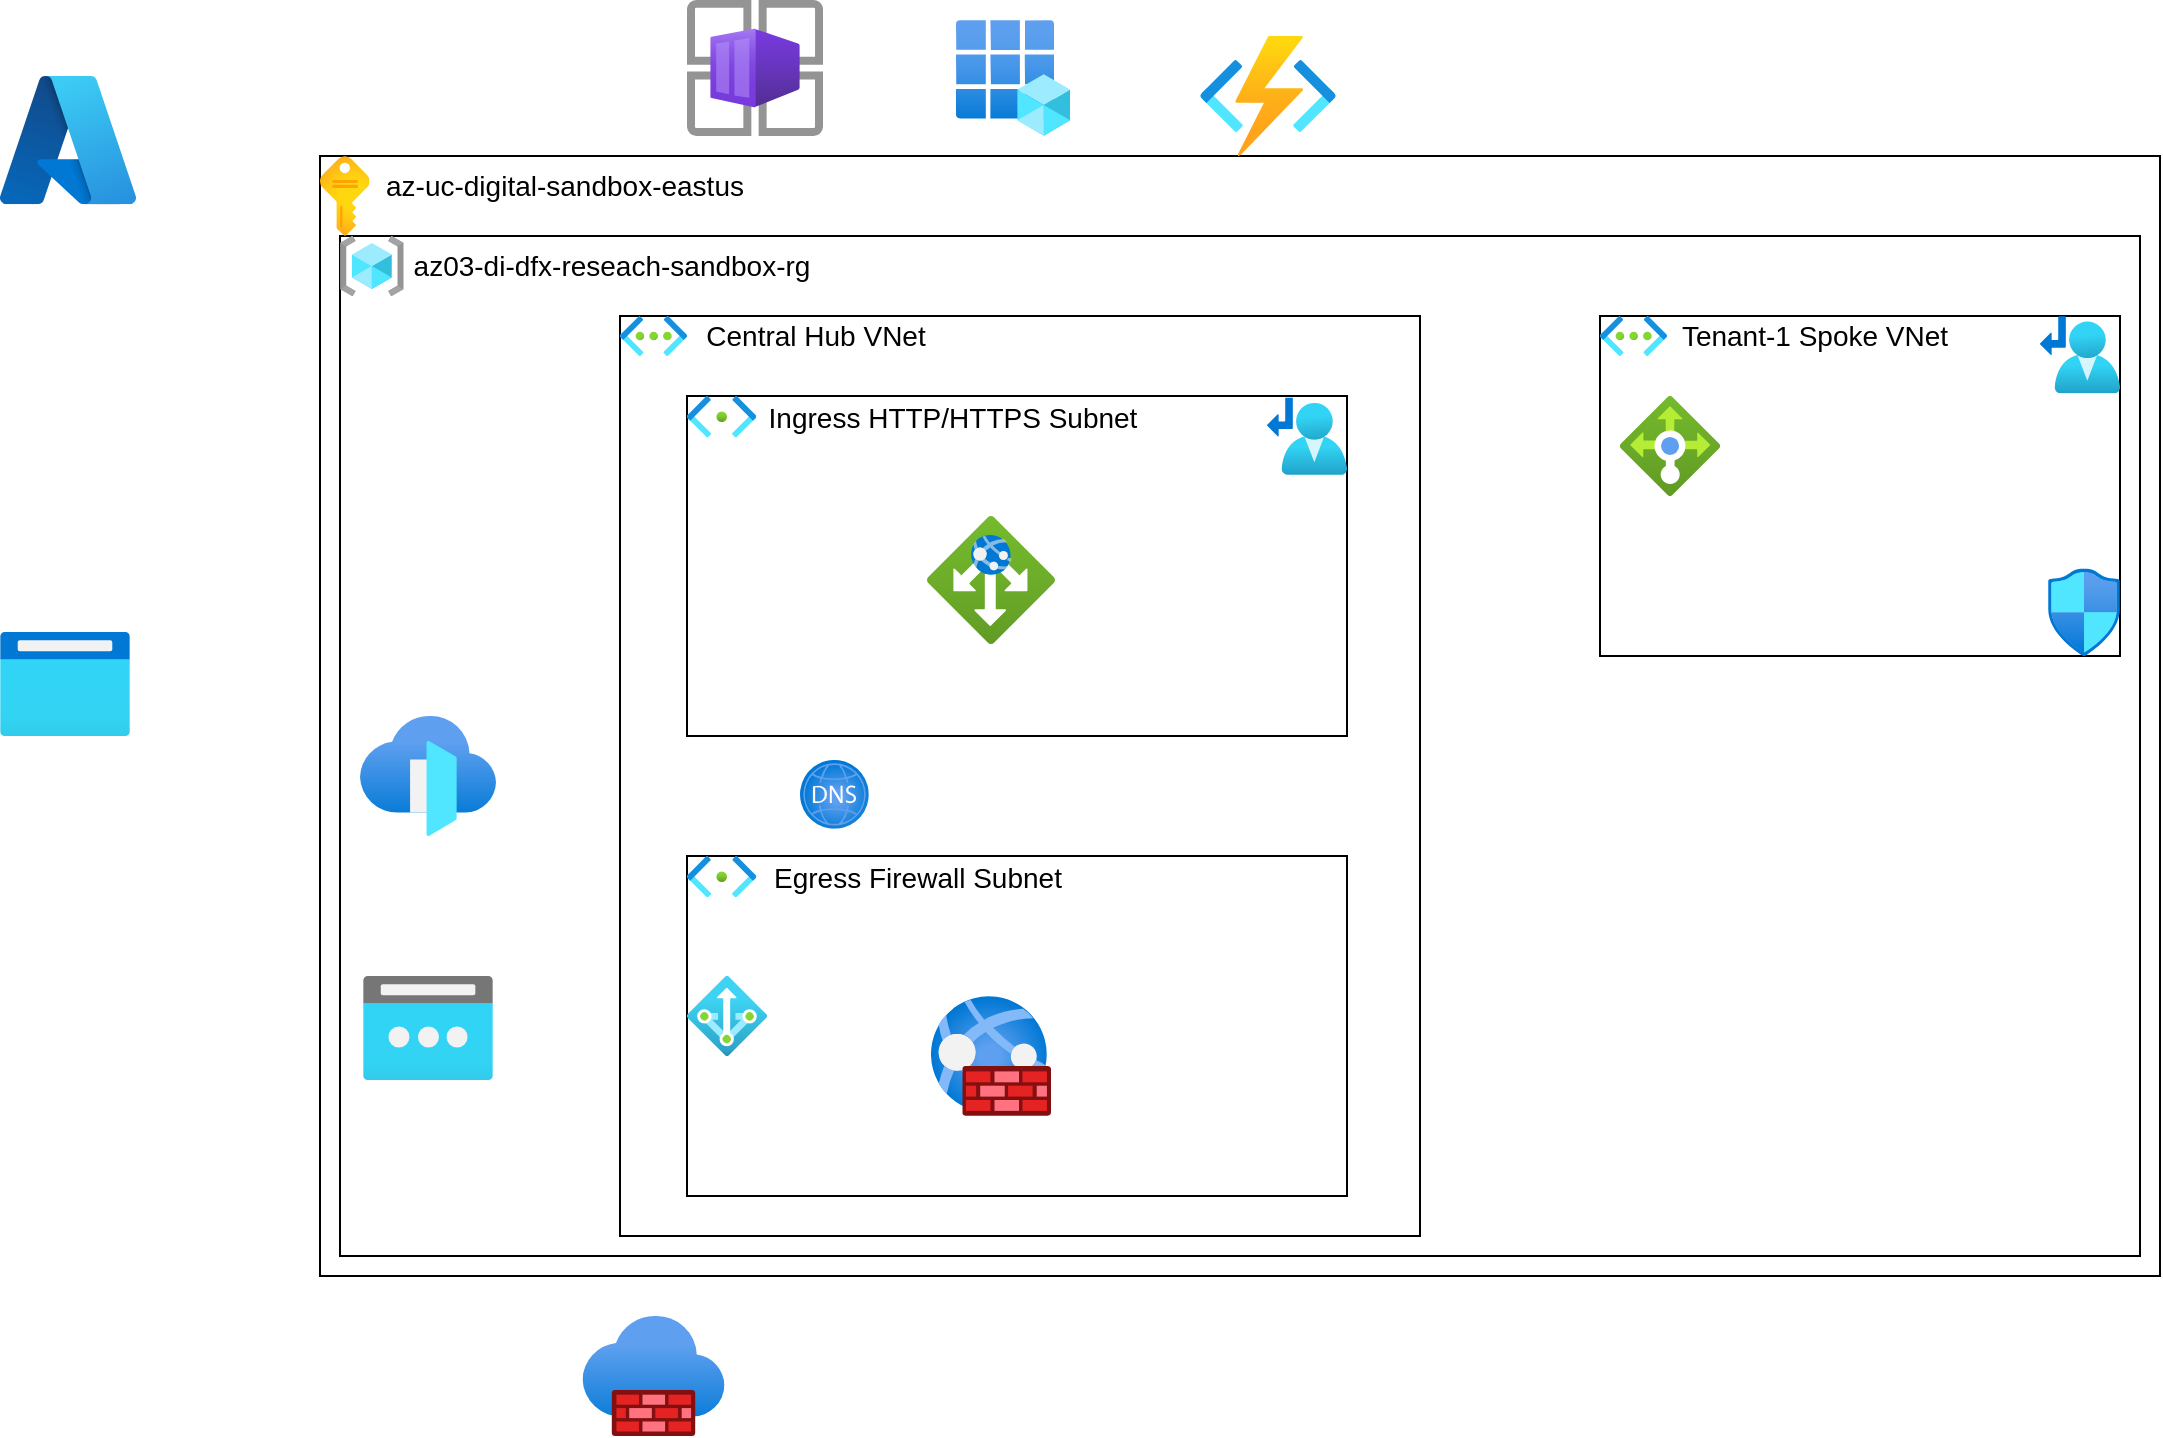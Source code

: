 <mxfile version="24.0.2" type="github">
  <diagram name="Page-1" id="4AKVum7g2aCIMYz--MYV">
    <mxGraphModel dx="954" dy="727" grid="1" gridSize="10" guides="1" tooltips="1" connect="1" arrows="1" fold="1" page="1" pageScale="1" pageWidth="1169" pageHeight="827" math="0" shadow="0">
      <root>
        <mxCell id="0" />
        <mxCell id="1" parent="0" />
        <mxCell id="Z_4IfypG2J4DMqpjWZ7h-4" value="" style="rounded=0;whiteSpace=wrap;html=1;" vertex="1" parent="1">
          <mxGeometry x="200" y="80" width="920" height="560" as="geometry" />
        </mxCell>
        <mxCell id="Z_4IfypG2J4DMqpjWZ7h-2" value="" style="rounded=0;whiteSpace=wrap;html=1;" vertex="1" parent="1">
          <mxGeometry x="210" y="120" width="900" height="510" as="geometry" />
        </mxCell>
        <mxCell id="Z_4IfypG2J4DMqpjWZ7h-1" value="" style="rounded=0;whiteSpace=wrap;html=1;" vertex="1" parent="1">
          <mxGeometry x="350" y="160" width="400" height="460" as="geometry" />
        </mxCell>
        <mxCell id="Z_4IfypG2J4DMqpjWZ7h-3" value="" style="rounded=0;whiteSpace=wrap;html=1;" vertex="1" parent="1">
          <mxGeometry x="840" y="160" width="260" height="170" as="geometry" />
        </mxCell>
        <mxCell id="Z_4IfypG2J4DMqpjWZ7h-6" value="" style="image;aspect=fixed;html=1;points=[];align=center;fontSize=12;image=img/lib/azure2/general/Subscriptions.svg;" vertex="1" parent="1">
          <mxGeometry x="200" y="80" width="24.79" height="40" as="geometry" />
        </mxCell>
        <mxCell id="Z_4IfypG2J4DMqpjWZ7h-7" value="" style="image;aspect=fixed;html=1;points=[];align=center;fontSize=12;image=img/lib/azure2/general/Resource_Groups.svg;" vertex="1" parent="1">
          <mxGeometry x="210" y="120" width="31.88" height="30" as="geometry" />
        </mxCell>
        <mxCell id="Z_4IfypG2J4DMqpjWZ7h-8" value="" style="image;aspect=fixed;html=1;points=[];align=center;fontSize=12;image=img/lib/azure2/networking/Virtual_Networks.svg;" vertex="1" parent="1">
          <mxGeometry x="350" y="160" width="33.5" height="20" as="geometry" />
        </mxCell>
        <mxCell id="Z_4IfypG2J4DMqpjWZ7h-10" value="&lt;font style=&quot;font-size: 14px;&quot;&gt;az-uc-digital-sandbox-eastus&lt;/font&gt;" style="text;strokeColor=none;align=center;fillColor=none;html=1;verticalAlign=middle;whiteSpace=wrap;rounded=0;" vertex="1" parent="1">
          <mxGeometry x="224.79" y="80" width="195.21" height="30" as="geometry" />
        </mxCell>
        <mxCell id="Z_4IfypG2J4DMqpjWZ7h-11" value="&lt;font style=&quot;font-size: 14px;&quot;&gt;az03-di-dfx-reseach-sandbox-rg&lt;/font&gt;" style="text;strokeColor=none;align=center;fillColor=none;html=1;verticalAlign=middle;whiteSpace=wrap;rounded=0;" vertex="1" parent="1">
          <mxGeometry x="241.88" y="120" width="207.5" height="30" as="geometry" />
        </mxCell>
        <mxCell id="Z_4IfypG2J4DMqpjWZ7h-12" value="&lt;font style=&quot;font-size: 14px;&quot;&gt;Central Hub VNet&lt;/font&gt;" style="text;strokeColor=none;align=center;fillColor=none;html=1;verticalAlign=middle;whiteSpace=wrap;rounded=0;" vertex="1" parent="1">
          <mxGeometry x="383.5" y="160" width="127.5" height="20" as="geometry" />
        </mxCell>
        <mxCell id="Z_4IfypG2J4DMqpjWZ7h-13" value="" style="rounded=0;whiteSpace=wrap;html=1;" vertex="1" parent="1">
          <mxGeometry x="383.5" y="200" width="330" height="170" as="geometry" />
        </mxCell>
        <mxCell id="Z_4IfypG2J4DMqpjWZ7h-14" value="" style="rounded=0;whiteSpace=wrap;html=1;" vertex="1" parent="1">
          <mxGeometry x="383.5" y="430" width="330" height="170" as="geometry" />
        </mxCell>
        <mxCell id="Z_4IfypG2J4DMqpjWZ7h-15" value="" style="image;aspect=fixed;html=1;points=[];align=center;fontSize=12;image=img/lib/azure2/networking/Subnet.svg;" vertex="1" parent="1">
          <mxGeometry x="383.5" y="200" width="34.6" height="20.72" as="geometry" />
        </mxCell>
        <mxCell id="Z_4IfypG2J4DMqpjWZ7h-9" value="" style="image;aspect=fixed;html=1;points=[];align=center;fontSize=12;image=img/lib/azure2/networking/Subnet.svg;" vertex="1" parent="1">
          <mxGeometry x="383.5" y="430" width="34.6" height="20.72" as="geometry" />
        </mxCell>
        <mxCell id="Z_4IfypG2J4DMqpjWZ7h-16" value="&lt;span style=&quot;font-size: 14px;&quot;&gt;Ingress HTTP/HTTPS Subnet&lt;/span&gt;" style="text;strokeColor=none;align=center;fillColor=none;html=1;verticalAlign=middle;whiteSpace=wrap;rounded=0;" vertex="1" parent="1">
          <mxGeometry x="418.1" y="200.72" width="196.5" height="20" as="geometry" />
        </mxCell>
        <mxCell id="Z_4IfypG2J4DMqpjWZ7h-17" value="" style="image;aspect=fixed;html=1;points=[];align=center;fontSize=12;image=img/lib/azure2/networking/Virtual_Networks.svg;" vertex="1" parent="1">
          <mxGeometry x="840" y="160" width="33.5" height="20" as="geometry" />
        </mxCell>
        <mxCell id="Z_4IfypG2J4DMqpjWZ7h-18" value="&lt;span style=&quot;font-size: 14px;&quot;&gt;Tenant-1 Spoke VNet&lt;/span&gt;" style="text;strokeColor=none;align=center;fillColor=none;html=1;verticalAlign=middle;whiteSpace=wrap;rounded=0;" vertex="1" parent="1">
          <mxGeometry x="873.5" y="160" width="146.5" height="20" as="geometry" />
        </mxCell>
        <mxCell id="Z_4IfypG2J4DMqpjWZ7h-19" value="" style="image;aspect=fixed;html=1;points=[];align=center;fontSize=12;image=img/lib/azure2/networking/Load_Balancers.svg;" vertex="1" parent="1">
          <mxGeometry x="850" y="200" width="50" height="50" as="geometry" />
        </mxCell>
        <mxCell id="Z_4IfypG2J4DMqpjWZ7h-20" value="" style="image;aspect=fixed;html=1;points=[];align=center;fontSize=12;image=img/lib/azure2/networking/DNS_Zones.svg;" vertex="1" parent="1">
          <mxGeometry x="440" y="382" width="34.4" height="34.4" as="geometry" />
        </mxCell>
        <mxCell id="Z_4IfypG2J4DMqpjWZ7h-21" value="" style="image;aspect=fixed;html=1;points=[];align=center;fontSize=12;image=img/lib/azure2/networking/NAT.svg;" vertex="1" parent="1">
          <mxGeometry x="383.5" y="490" width="40" height="40" as="geometry" />
        </mxCell>
        <mxCell id="Z_4IfypG2J4DMqpjWZ7h-22" value="&lt;span style=&quot;font-size: 14px;&quot;&gt;Egress Firewall Subnet&lt;/span&gt;" style="text;strokeColor=none;align=center;fillColor=none;html=1;verticalAlign=middle;whiteSpace=wrap;rounded=0;" vertex="1" parent="1">
          <mxGeometry x="418.1" y="430.72" width="161.9" height="20" as="geometry" />
        </mxCell>
        <mxCell id="Z_4IfypG2J4DMqpjWZ7h-23" value="" style="image;aspect=fixed;html=1;points=[];align=center;fontSize=12;image=img/lib/azure2/networking/Front_Doors.svg;" vertex="1" parent="1">
          <mxGeometry x="220" y="360" width="68" height="60" as="geometry" />
        </mxCell>
        <mxCell id="Z_4IfypG2J4DMqpjWZ7h-24" value="" style="image;aspect=fixed;html=1;points=[];align=center;fontSize=12;image=img/lib/azure2/networking/Route_Tables.svg;" vertex="1" parent="1">
          <mxGeometry x="1060" y="160" width="40" height="38.75" as="geometry" />
        </mxCell>
        <mxCell id="Z_4IfypG2J4DMqpjWZ7h-25" value="" style="image;aspect=fixed;html=1;points=[];align=center;fontSize=12;image=img/lib/azure2/networking/Route_Tables.svg;" vertex="1" parent="1">
          <mxGeometry x="673.5" y="200.72" width="40" height="38.75" as="geometry" />
        </mxCell>
        <mxCell id="Z_4IfypG2J4DMqpjWZ7h-26" value="" style="image;aspect=fixed;html=1;points=[];align=center;fontSize=12;image=img/lib/azure2/networking/Firewalls.svg;" vertex="1" parent="1">
          <mxGeometry x="331.25" y="660" width="71" height="60" as="geometry" />
        </mxCell>
        <mxCell id="Z_4IfypG2J4DMqpjWZ7h-27" value="" style="image;aspect=fixed;html=1;points=[];align=center;fontSize=12;image=img/lib/azure2/networking/Application_Gateways.svg;" vertex="1" parent="1">
          <mxGeometry x="503.5" y="260" width="64" height="64" as="geometry" />
        </mxCell>
        <mxCell id="Z_4IfypG2J4DMqpjWZ7h-28" value="" style="image;aspect=fixed;html=1;points=[];align=center;fontSize=12;image=img/lib/azure2/networking/Network_Security_Groups.svg;" vertex="1" parent="1">
          <mxGeometry x="1064" y="286.29" width="36" height="43.71" as="geometry" />
        </mxCell>
        <mxCell id="Z_4IfypG2J4DMqpjWZ7h-29" value="" style="image;aspect=fixed;html=1;points=[];align=center;fontSize=12;image=img/lib/azure2/networking/Public_IP_Addresses.svg;" vertex="1" parent="1">
          <mxGeometry x="221.5" y="490" width="65" height="52" as="geometry" />
        </mxCell>
        <mxCell id="Z_4IfypG2J4DMqpjWZ7h-30" value="" style="image;aspect=fixed;html=1;points=[];align=center;fontSize=12;image=img/lib/azure2/networking/Web_Application_Firewall_Policies_WAF.svg;" vertex="1" parent="1">
          <mxGeometry x="505.5" y="500" width="60" height="60" as="geometry" />
        </mxCell>
        <mxCell id="Z_4IfypG2J4DMqpjWZ7h-31" value="" style="image;aspect=fixed;html=1;points=[];align=center;fontSize=12;image=img/lib/azure2/other/Azure_A.svg;" vertex="1" parent="1">
          <mxGeometry x="40" y="40" width="68" height="64.12" as="geometry" />
        </mxCell>
        <mxCell id="Z_4IfypG2J4DMqpjWZ7h-32" value="" style="image;aspect=fixed;html=1;points=[];align=center;fontSize=12;image=img/lib/azure2/identity/App_Registrations.svg;" vertex="1" parent="1">
          <mxGeometry x="518" y="12" width="57.08" height="58" as="geometry" />
        </mxCell>
        <mxCell id="Z_4IfypG2J4DMqpjWZ7h-33" value="" style="image;aspect=fixed;html=1;points=[];align=center;fontSize=12;image=img/lib/azure2/other/Container_App_Environments.svg;" vertex="1" parent="1">
          <mxGeometry x="383.5" y="2" width="68" height="68" as="geometry" />
        </mxCell>
        <mxCell id="Z_4IfypG2J4DMqpjWZ7h-34" value="" style="image;aspect=fixed;html=1;points=[];align=center;fontSize=12;image=img/lib/azure2/iot/Function_Apps.svg;" vertex="1" parent="1">
          <mxGeometry x="640" y="20" width="68" height="60" as="geometry" />
        </mxCell>
        <mxCell id="Z_4IfypG2J4DMqpjWZ7h-35" value="" style="image;aspect=fixed;html=1;points=[];align=center;fontSize=12;image=img/lib/azure2/general/Browser.svg;" vertex="1" parent="1">
          <mxGeometry x="40" y="318" width="65" height="52" as="geometry" />
        </mxCell>
      </root>
    </mxGraphModel>
  </diagram>
</mxfile>
